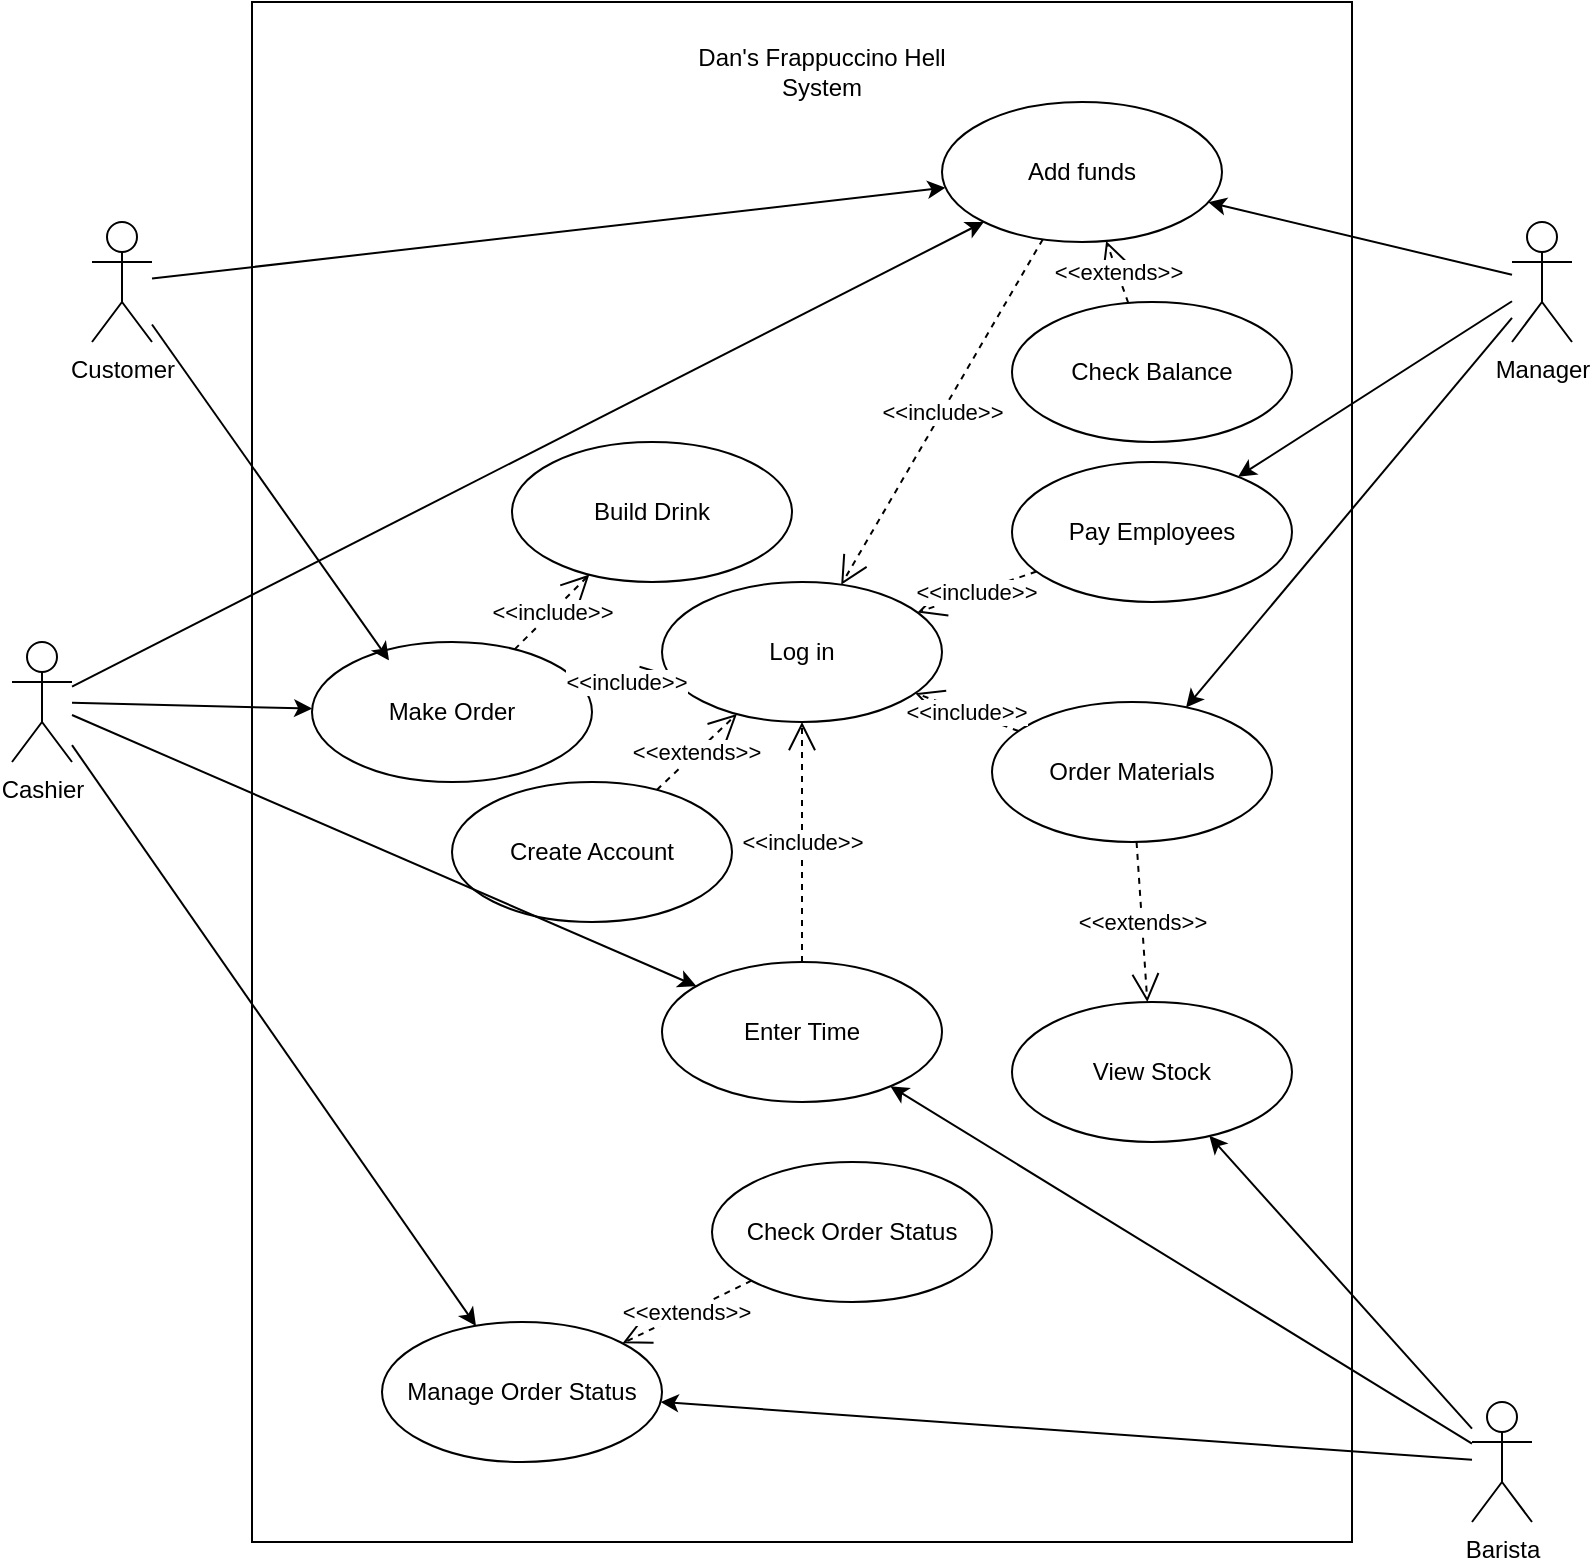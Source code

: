 <mxfile version="20.3.0" type="device"><diagram id="rfjSN9cdk0lPBWMgBJ06" name="Page-1"><mxGraphModel dx="1684" dy="930" grid="1" gridSize="10" guides="1" tooltips="1" connect="1" arrows="1" fold="1" page="1" pageScale="1" pageWidth="850" pageHeight="1100" math="0" shadow="0"><root><mxCell id="0"/><mxCell id="1" parent="0"/><mxCell id="zSOSA6TjUo3DJ6Rty31Y-2" value="" style="rounded=0;whiteSpace=wrap;html=1;" vertex="1" parent="1"><mxGeometry x="140" y="90" width="550" height="770" as="geometry"/></mxCell><mxCell id="zSOSA6TjUo3DJ6Rty31Y-3" value="Customer" style="shape=umlActor;verticalLabelPosition=bottom;verticalAlign=top;html=1;outlineConnect=0;" vertex="1" parent="1"><mxGeometry x="60" y="200" width="30" height="60" as="geometry"/></mxCell><mxCell id="zSOSA6TjUo3DJ6Rty31Y-4" value="Cashier" style="shape=umlActor;verticalLabelPosition=bottom;verticalAlign=top;html=1;outlineConnect=0;" vertex="1" parent="1"><mxGeometry x="20" y="410" width="30" height="60" as="geometry"/></mxCell><mxCell id="zSOSA6TjUo3DJ6Rty31Y-5" value="Manager" style="shape=umlActor;verticalLabelPosition=bottom;verticalAlign=top;html=1;outlineConnect=0;" vertex="1" parent="1"><mxGeometry x="770" y="200" width="30" height="60" as="geometry"/></mxCell><mxCell id="zSOSA6TjUo3DJ6Rty31Y-6" value="Barista" style="shape=umlActor;verticalLabelPosition=bottom;verticalAlign=top;html=1;outlineConnect=0;" vertex="1" parent="1"><mxGeometry x="750" y="790" width="30" height="60" as="geometry"/></mxCell><mxCell id="zSOSA6TjUo3DJ6Rty31Y-7" value="Log in" style="ellipse;whiteSpace=wrap;html=1;" vertex="1" parent="1"><mxGeometry x="345" y="380" width="140" height="70" as="geometry"/></mxCell><mxCell id="zSOSA6TjUo3DJ6Rty31Y-8" value="Make Order" style="ellipse;whiteSpace=wrap;html=1;" vertex="1" parent="1"><mxGeometry x="170" y="410" width="140" height="70" as="geometry"/></mxCell><mxCell id="zSOSA6TjUo3DJ6Rty31Y-9" value="Add funds" style="ellipse;whiteSpace=wrap;html=1;" vertex="1" parent="1"><mxGeometry x="485" y="140" width="140" height="70" as="geometry"/></mxCell><mxCell id="zSOSA6TjUo3DJ6Rty31Y-11" value="Enter Time" style="ellipse;whiteSpace=wrap;html=1;" vertex="1" parent="1"><mxGeometry x="345" y="570" width="140" height="70" as="geometry"/></mxCell><mxCell id="zSOSA6TjUo3DJ6Rty31Y-12" value="Build Drink" style="ellipse;whiteSpace=wrap;html=1;" vertex="1" parent="1"><mxGeometry x="270" y="310" width="140" height="70" as="geometry"/></mxCell><mxCell id="zSOSA6TjUo3DJ6Rty31Y-13" value="Check Order Status" style="ellipse;whiteSpace=wrap;html=1;" vertex="1" parent="1"><mxGeometry x="370" y="670" width="140" height="70" as="geometry"/></mxCell><mxCell id="zSOSA6TjUo3DJ6Rty31Y-14" value="Manage Order Status" style="ellipse;whiteSpace=wrap;html=1;" vertex="1" parent="1"><mxGeometry x="205" y="750" width="140" height="70" as="geometry"/></mxCell><mxCell id="zSOSA6TjUo3DJ6Rty31Y-15" value="Pay Employees" style="ellipse;whiteSpace=wrap;html=1;" vertex="1" parent="1"><mxGeometry x="520" y="320" width="140" height="70" as="geometry"/></mxCell><mxCell id="zSOSA6TjUo3DJ6Rty31Y-16" value="Order Materials" style="ellipse;whiteSpace=wrap;html=1;" vertex="1" parent="1"><mxGeometry x="510" y="440" width="140" height="70" as="geometry"/></mxCell><mxCell id="zSOSA6TjUo3DJ6Rty31Y-17" value="Check Balance" style="ellipse;whiteSpace=wrap;html=1;" vertex="1" parent="1"><mxGeometry x="520" y="240" width="140" height="70" as="geometry"/></mxCell><mxCell id="zSOSA6TjUo3DJ6Rty31Y-18" value="View Stock" style="ellipse;whiteSpace=wrap;html=1;" vertex="1" parent="1"><mxGeometry x="520" y="590" width="140" height="70" as="geometry"/></mxCell><mxCell id="zSOSA6TjUo3DJ6Rty31Y-19" value="Create Account" style="ellipse;whiteSpace=wrap;html=1;" vertex="1" parent="1"><mxGeometry x="240" y="480" width="140" height="70" as="geometry"/></mxCell><mxCell id="zSOSA6TjUo3DJ6Rty31Y-20" value="Dan's Frappuccino Hell System" style="text;html=1;strokeColor=none;fillColor=none;align=center;verticalAlign=middle;whiteSpace=wrap;rounded=0;" vertex="1" parent="1"><mxGeometry x="360" y="110" width="130" height="30" as="geometry"/></mxCell><mxCell id="zSOSA6TjUo3DJ6Rty31Y-21" value="" style="endArrow=classic;html=1;rounded=0;entryX=0.275;entryY=0.131;entryDx=0;entryDy=0;entryPerimeter=0;" edge="1" parent="1" source="zSOSA6TjUo3DJ6Rty31Y-3" target="zSOSA6TjUo3DJ6Rty31Y-8"><mxGeometry width="50" height="50" relative="1" as="geometry"><mxPoint x="410" y="530" as="sourcePoint"/><mxPoint x="460" y="480" as="targetPoint"/></mxGeometry></mxCell><mxCell id="zSOSA6TjUo3DJ6Rty31Y-23" value="" style="endArrow=classic;html=1;rounded=0;" edge="1" parent="1" source="zSOSA6TjUo3DJ6Rty31Y-3" target="zSOSA6TjUo3DJ6Rty31Y-9"><mxGeometry width="50" height="50" relative="1" as="geometry"><mxPoint x="410" y="530" as="sourcePoint"/><mxPoint x="460" y="480" as="targetPoint"/></mxGeometry></mxCell><mxCell id="zSOSA6TjUo3DJ6Rty31Y-25" value="" style="endArrow=classic;html=1;rounded=0;" edge="1" parent="1" source="zSOSA6TjUo3DJ6Rty31Y-4" target="zSOSA6TjUo3DJ6Rty31Y-8"><mxGeometry width="50" height="50" relative="1" as="geometry"><mxPoint x="80" y="470" as="sourcePoint"/><mxPoint x="130" y="420" as="targetPoint"/></mxGeometry></mxCell><mxCell id="zSOSA6TjUo3DJ6Rty31Y-26" value="" style="endArrow=classic;html=1;rounded=0;" edge="1" parent="1" source="zSOSA6TjUo3DJ6Rty31Y-4" target="zSOSA6TjUo3DJ6Rty31Y-14"><mxGeometry width="50" height="50" relative="1" as="geometry"><mxPoint x="60" y="810" as="sourcePoint"/><mxPoint x="110" y="760" as="targetPoint"/></mxGeometry></mxCell><mxCell id="zSOSA6TjUo3DJ6Rty31Y-27" value="" style="endArrow=classic;html=1;rounded=0;" edge="1" parent="1" source="zSOSA6TjUo3DJ6Rty31Y-4" target="zSOSA6TjUo3DJ6Rty31Y-11"><mxGeometry width="50" height="50" relative="1" as="geometry"><mxPoint x="460" y="600" as="sourcePoint"/><mxPoint x="510" y="550" as="targetPoint"/></mxGeometry></mxCell><mxCell id="zSOSA6TjUo3DJ6Rty31Y-28" value="" style="endArrow=classic;html=1;rounded=0;" edge="1" parent="1" source="zSOSA6TjUo3DJ6Rty31Y-6" target="zSOSA6TjUo3DJ6Rty31Y-14"><mxGeometry width="50" height="50" relative="1" as="geometry"><mxPoint x="760" y="700" as="sourcePoint"/><mxPoint x="810" y="650" as="targetPoint"/></mxGeometry></mxCell><mxCell id="zSOSA6TjUo3DJ6Rty31Y-29" value="" style="endArrow=classic;html=1;rounded=0;" edge="1" parent="1" source="zSOSA6TjUo3DJ6Rty31Y-6" target="zSOSA6TjUo3DJ6Rty31Y-18"><mxGeometry width="50" height="50" relative="1" as="geometry"><mxPoint x="460" y="600" as="sourcePoint"/><mxPoint x="510" y="550" as="targetPoint"/></mxGeometry></mxCell><mxCell id="zSOSA6TjUo3DJ6Rty31Y-30" value="" style="endArrow=classic;html=1;rounded=0;" edge="1" parent="1" source="zSOSA6TjUo3DJ6Rty31Y-6" target="zSOSA6TjUo3DJ6Rty31Y-11"><mxGeometry width="50" height="50" relative="1" as="geometry"><mxPoint x="550" y="590" as="sourcePoint"/><mxPoint x="600" y="540" as="targetPoint"/></mxGeometry></mxCell><mxCell id="zSOSA6TjUo3DJ6Rty31Y-31" value="" style="endArrow=classic;html=1;rounded=0;" edge="1" parent="1" source="zSOSA6TjUo3DJ6Rty31Y-5" target="zSOSA6TjUo3DJ6Rty31Y-9"><mxGeometry width="50" height="50" relative="1" as="geometry"><mxPoint x="740" y="390" as="sourcePoint"/><mxPoint x="790" y="340" as="targetPoint"/></mxGeometry></mxCell><mxCell id="zSOSA6TjUo3DJ6Rty31Y-32" value="" style="endArrow=classic;html=1;rounded=0;" edge="1" parent="1" source="zSOSA6TjUo3DJ6Rty31Y-5" target="zSOSA6TjUo3DJ6Rty31Y-16"><mxGeometry width="50" height="50" relative="1" as="geometry"><mxPoint x="690" y="340" as="sourcePoint"/><mxPoint x="740" y="290" as="targetPoint"/></mxGeometry></mxCell><mxCell id="zSOSA6TjUo3DJ6Rty31Y-33" value="" style="endArrow=classic;html=1;rounded=0;" edge="1" parent="1" source="zSOSA6TjUo3DJ6Rty31Y-5" target="zSOSA6TjUo3DJ6Rty31Y-15"><mxGeometry width="50" height="50" relative="1" as="geometry"><mxPoint x="770" y="400" as="sourcePoint"/><mxPoint x="820" y="350" as="targetPoint"/></mxGeometry></mxCell><mxCell id="zSOSA6TjUo3DJ6Rty31Y-34" value="" style="endArrow=classic;html=1;rounded=0;" edge="1" parent="1" source="zSOSA6TjUo3DJ6Rty31Y-4" target="zSOSA6TjUo3DJ6Rty31Y-9"><mxGeometry width="50" height="50" relative="1" as="geometry"><mxPoint x="100" y="410" as="sourcePoint"/><mxPoint x="150" y="360" as="targetPoint"/></mxGeometry></mxCell><mxCell id="zSOSA6TjUo3DJ6Rty31Y-35" value="&amp;lt;&amp;lt;extends&amp;gt;&amp;gt;" style="endArrow=open;endSize=12;dashed=1;html=1;rounded=0;" edge="1" parent="1" source="zSOSA6TjUo3DJ6Rty31Y-17" target="zSOSA6TjUo3DJ6Rty31Y-9"><mxGeometry width="160" relative="1" as="geometry"><mxPoint x="340" y="330" as="sourcePoint"/><mxPoint x="500" y="330" as="targetPoint"/><Array as="points"/></mxGeometry></mxCell><mxCell id="zSOSA6TjUo3DJ6Rty31Y-37" value="&amp;lt;&amp;lt;extends&amp;gt;&amp;gt;" style="endArrow=open;endSize=12;dashed=1;html=1;rounded=0;" edge="1" parent="1" source="zSOSA6TjUo3DJ6Rty31Y-19" target="zSOSA6TjUo3DJ6Rty31Y-7"><mxGeometry width="160" relative="1" as="geometry"><mxPoint x="430.471" y="490.525" as="sourcePoint"/><mxPoint x="419.537" y="459.483" as="targetPoint"/><Array as="points"/></mxGeometry></mxCell><mxCell id="zSOSA6TjUo3DJ6Rty31Y-38" value="&amp;lt;&amp;lt;extends&amp;gt;&amp;gt;" style="endArrow=open;endSize=12;dashed=1;html=1;rounded=0;" edge="1" parent="1" source="zSOSA6TjUo3DJ6Rty31Y-13" target="zSOSA6TjUo3DJ6Rty31Y-14"><mxGeometry width="160" relative="1" as="geometry"><mxPoint x="495.931" y="651.045" as="sourcePoint"/><mxPoint x="484.997" y="620.003" as="targetPoint"/><Array as="points"/></mxGeometry></mxCell><mxCell id="zSOSA6TjUo3DJ6Rty31Y-39" value="&amp;lt;&amp;lt;include&amp;gt;&amp;gt;" style="endArrow=open;endSize=12;dashed=1;html=1;rounded=0;" edge="1" parent="1" source="zSOSA6TjUo3DJ6Rty31Y-8" target="zSOSA6TjUo3DJ6Rty31Y-7"><mxGeometry width="160" relative="1" as="geometry"><mxPoint x="455.471" y="281.045" as="sourcePoint"/><mxPoint x="444.537" y="250.003" as="targetPoint"/><Array as="points"/></mxGeometry></mxCell><mxCell id="zSOSA6TjUo3DJ6Rty31Y-40" value="&amp;lt;&amp;lt;include&amp;gt;&amp;gt;" style="endArrow=open;endSize=12;dashed=1;html=1;rounded=0;" edge="1" parent="1" source="zSOSA6TjUo3DJ6Rty31Y-9" target="zSOSA6TjUo3DJ6Rty31Y-7"><mxGeometry width="160" relative="1" as="geometry"><mxPoint x="316.305" y="443.779" as="sourcePoint"/><mxPoint x="358.784" y="436.351" as="targetPoint"/><Array as="points"/></mxGeometry></mxCell><mxCell id="zSOSA6TjUo3DJ6Rty31Y-41" value="&amp;lt;&amp;lt;include&amp;gt;&amp;gt;" style="endArrow=open;endSize=12;dashed=1;html=1;rounded=0;" edge="1" parent="1" source="zSOSA6TjUo3DJ6Rty31Y-16" target="zSOSA6TjUo3DJ6Rty31Y-7"><mxGeometry width="160" relative="1" as="geometry"><mxPoint x="545.41" y="218.602" as="sourcePoint"/><mxPoint x="444.6" y="391.4" as="targetPoint"/><Array as="points"/></mxGeometry></mxCell><mxCell id="zSOSA6TjUo3DJ6Rty31Y-42" value="&amp;lt;&amp;lt;include&amp;gt;&amp;gt;" style="endArrow=open;endSize=12;dashed=1;html=1;rounded=0;" edge="1" parent="1" source="zSOSA6TjUo3DJ6Rty31Y-15" target="zSOSA6TjUo3DJ6Rty31Y-7"><mxGeometry width="160" relative="1" as="geometry"><mxPoint x="555.41" y="228.602" as="sourcePoint"/><mxPoint x="454.6" y="401.4" as="targetPoint"/><Array as="points"/></mxGeometry></mxCell><mxCell id="zSOSA6TjUo3DJ6Rty31Y-43" value="&amp;lt;&amp;lt;include&amp;gt;&amp;gt;" style="endArrow=open;endSize=12;dashed=1;html=1;rounded=0;" edge="1" parent="1" source="zSOSA6TjUo3DJ6Rty31Y-11" target="zSOSA6TjUo3DJ6Rty31Y-7"><mxGeometry width="160" relative="1" as="geometry"><mxPoint x="565.41" y="238.602" as="sourcePoint"/><mxPoint x="464.6" y="411.4" as="targetPoint"/><Array as="points"/></mxGeometry></mxCell><mxCell id="zSOSA6TjUo3DJ6Rty31Y-44" value="&amp;lt;&amp;lt;extends&amp;gt;&amp;gt;" style="endArrow=open;endSize=12;dashed=1;html=1;rounded=0;" edge="1" parent="1" source="zSOSA6TjUo3DJ6Rty31Y-16" target="zSOSA6TjUo3DJ6Rty31Y-18"><mxGeometry width="160" relative="1" as="geometry"><mxPoint x="352.509" y="494.003" as="sourcePoint"/><mxPoint x="392.462" y="455.989" as="targetPoint"/><Array as="points"/></mxGeometry></mxCell><mxCell id="zSOSA6TjUo3DJ6Rty31Y-46" value="&amp;lt;&amp;lt;include&amp;gt;&amp;gt;" style="endArrow=open;endSize=12;dashed=1;html=1;rounded=0;" edge="1" parent="1" source="zSOSA6TjUo3DJ6Rty31Y-8" target="zSOSA6TjUo3DJ6Rty31Y-12"><mxGeometry width="160" relative="1" as="geometry"><mxPoint x="425" y="580" as="sourcePoint"/><mxPoint x="425" y="460" as="targetPoint"/><Array as="points"/></mxGeometry></mxCell></root></mxGraphModel></diagram></mxfile>